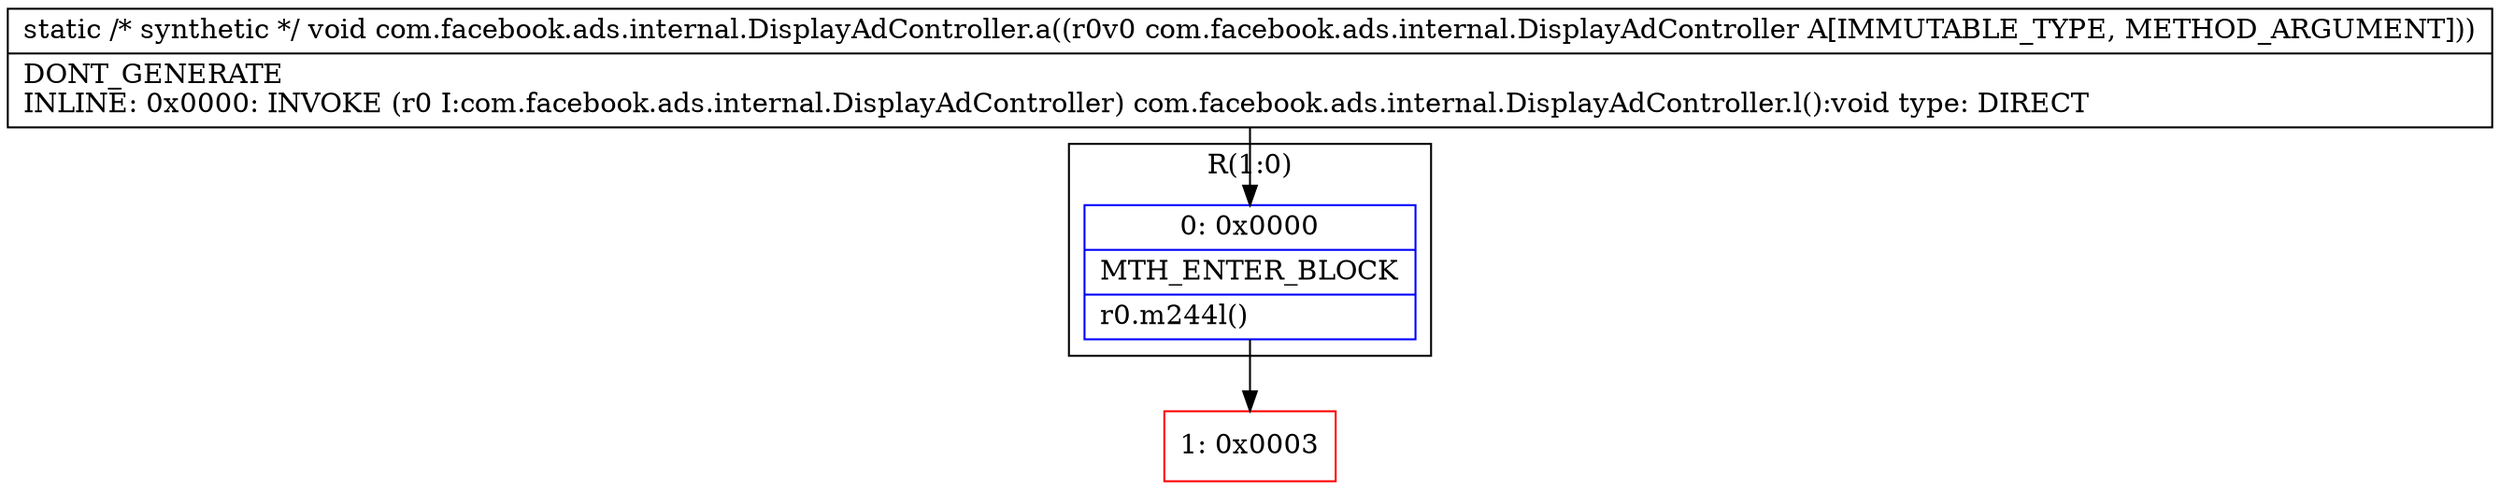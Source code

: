 digraph "CFG forcom.facebook.ads.internal.DisplayAdController.a(Lcom\/facebook\/ads\/internal\/DisplayAdController;)V" {
subgraph cluster_Region_1685441475 {
label = "R(1:0)";
node [shape=record,color=blue];
Node_0 [shape=record,label="{0\:\ 0x0000|MTH_ENTER_BLOCK\l|r0.m244l()\l}"];
}
Node_1 [shape=record,color=red,label="{1\:\ 0x0003}"];
MethodNode[shape=record,label="{static \/* synthetic *\/ void com.facebook.ads.internal.DisplayAdController.a((r0v0 com.facebook.ads.internal.DisplayAdController A[IMMUTABLE_TYPE, METHOD_ARGUMENT]))  | DONT_GENERATE\lINLINE: 0x0000: INVOKE  (r0 I:com.facebook.ads.internal.DisplayAdController) com.facebook.ads.internal.DisplayAdController.l():void type: DIRECT\l}"];
MethodNode -> Node_0;
Node_0 -> Node_1;
}

